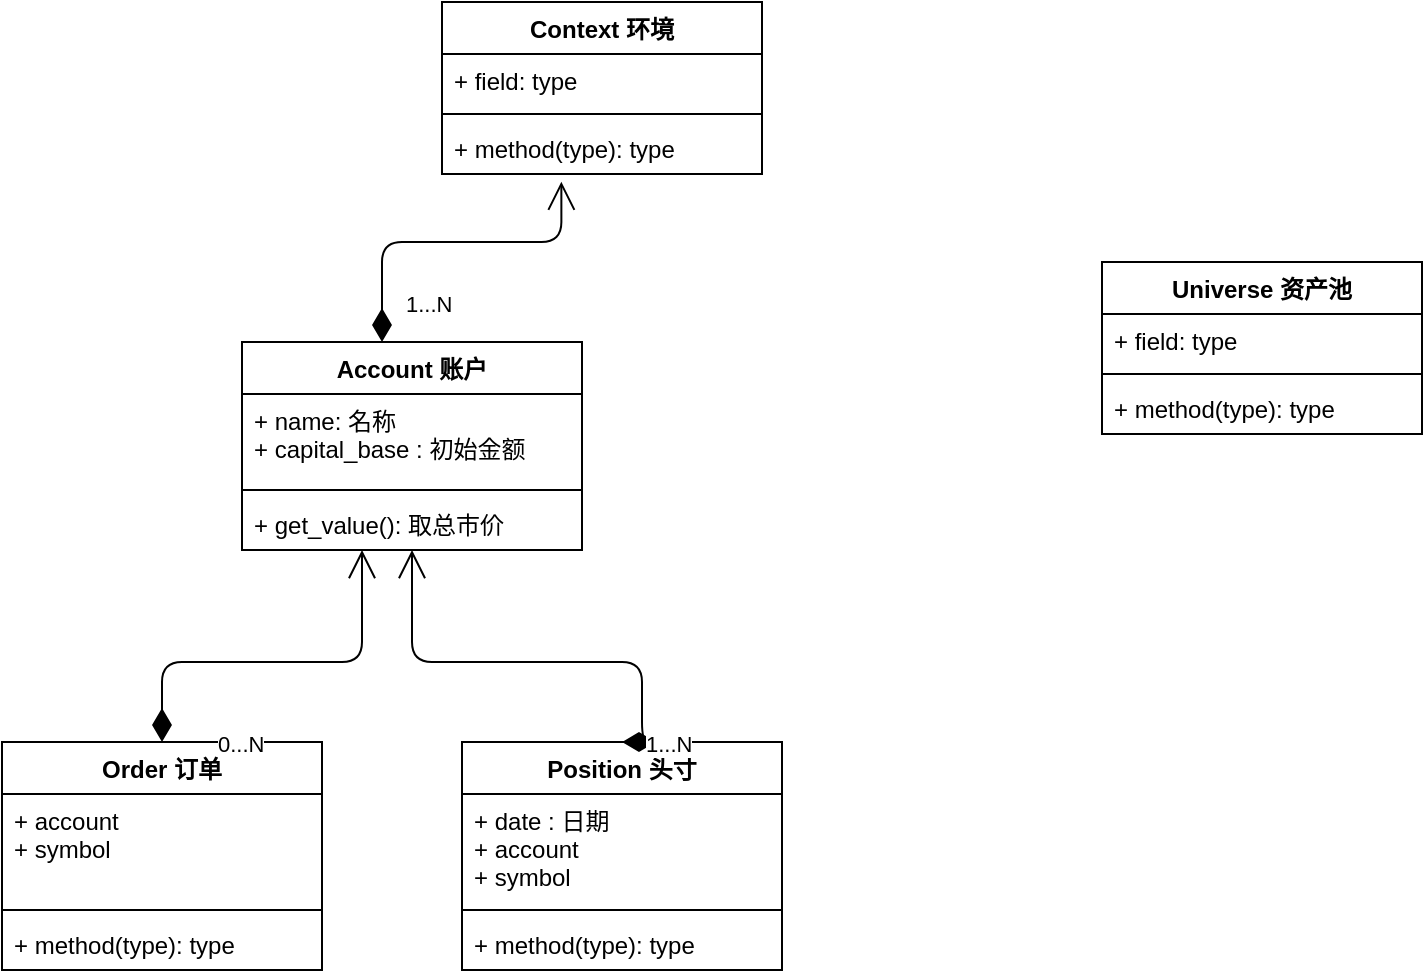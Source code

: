 <mxfile version="12.4.7" type="device"><diagram name="Page-1" id="9f46799a-70d6-7492-0946-bef42562c5a5"><mxGraphModel dx="865" dy="416" grid="1" gridSize="10" guides="1" tooltips="1" connect="1" arrows="1" fold="1" page="1" pageScale="1" pageWidth="1100" pageHeight="850" background="#ffffff" math="0" shadow="0"><root><mxCell id="0"/><mxCell id="1" parent="0"/><mxCell id="gcsscj6UPvebQ7glC8oR-1" value="Context 环境" style="swimlane;fontStyle=1;align=center;verticalAlign=top;childLayout=stackLayout;horizontal=1;startSize=26;horizontalStack=0;resizeParent=1;resizeParentMax=0;resizeLast=0;collapsible=1;marginBottom=0;" vertex="1" parent="1"><mxGeometry x="440" y="170" width="160" height="86" as="geometry"/></mxCell><mxCell id="gcsscj6UPvebQ7glC8oR-2" value="+ field: type" style="text;strokeColor=none;fillColor=none;align=left;verticalAlign=top;spacingLeft=4;spacingRight=4;overflow=hidden;rotatable=0;points=[[0,0.5],[1,0.5]];portConstraint=eastwest;" vertex="1" parent="gcsscj6UPvebQ7glC8oR-1"><mxGeometry y="26" width="160" height="26" as="geometry"/></mxCell><mxCell id="gcsscj6UPvebQ7glC8oR-3" value="" style="line;strokeWidth=1;fillColor=none;align=left;verticalAlign=middle;spacingTop=-1;spacingLeft=3;spacingRight=3;rotatable=0;labelPosition=right;points=[];portConstraint=eastwest;" vertex="1" parent="gcsscj6UPvebQ7glC8oR-1"><mxGeometry y="52" width="160" height="8" as="geometry"/></mxCell><mxCell id="gcsscj6UPvebQ7glC8oR-4" value="+ method(type): type" style="text;strokeColor=none;fillColor=none;align=left;verticalAlign=top;spacingLeft=4;spacingRight=4;overflow=hidden;rotatable=0;points=[[0,0.5],[1,0.5]];portConstraint=eastwest;" vertex="1" parent="gcsscj6UPvebQ7glC8oR-1"><mxGeometry y="60" width="160" height="26" as="geometry"/></mxCell><mxCell id="gcsscj6UPvebQ7glC8oR-5" value="Account 账户" style="swimlane;fontStyle=1;align=center;verticalAlign=top;childLayout=stackLayout;horizontal=1;startSize=26;horizontalStack=0;resizeParent=1;resizeParentMax=0;resizeLast=0;collapsible=1;marginBottom=0;" vertex="1" parent="1"><mxGeometry x="340" y="340" width="170" height="104" as="geometry"/></mxCell><mxCell id="gcsscj6UPvebQ7glC8oR-6" value="+ name: 名称&#10;+ capital_base : 初始金额" style="text;strokeColor=none;fillColor=none;align=left;verticalAlign=top;spacingLeft=4;spacingRight=4;overflow=hidden;rotatable=0;points=[[0,0.5],[1,0.5]];portConstraint=eastwest;" vertex="1" parent="gcsscj6UPvebQ7glC8oR-5"><mxGeometry y="26" width="170" height="44" as="geometry"/></mxCell><mxCell id="gcsscj6UPvebQ7glC8oR-7" value="" style="line;strokeWidth=1;fillColor=none;align=left;verticalAlign=middle;spacingTop=-1;spacingLeft=3;spacingRight=3;rotatable=0;labelPosition=right;points=[];portConstraint=eastwest;" vertex="1" parent="gcsscj6UPvebQ7glC8oR-5"><mxGeometry y="70" width="170" height="8" as="geometry"/></mxCell><mxCell id="gcsscj6UPvebQ7glC8oR-8" value="+ get_value(): 取总市价" style="text;strokeColor=none;fillColor=none;align=left;verticalAlign=top;spacingLeft=4;spacingRight=4;overflow=hidden;rotatable=0;points=[[0,0.5],[1,0.5]];portConstraint=eastwest;" vertex="1" parent="gcsscj6UPvebQ7glC8oR-5"><mxGeometry y="78" width="170" height="26" as="geometry"/></mxCell><mxCell id="gcsscj6UPvebQ7glC8oR-9" value="Universe 资产池" style="swimlane;fontStyle=1;align=center;verticalAlign=top;childLayout=stackLayout;horizontal=1;startSize=26;horizontalStack=0;resizeParent=1;resizeParentMax=0;resizeLast=0;collapsible=1;marginBottom=0;" vertex="1" parent="1"><mxGeometry x="770" y="300" width="160" height="86" as="geometry"/></mxCell><mxCell id="gcsscj6UPvebQ7glC8oR-10" value="+ field: type" style="text;strokeColor=none;fillColor=none;align=left;verticalAlign=top;spacingLeft=4;spacingRight=4;overflow=hidden;rotatable=0;points=[[0,0.5],[1,0.5]];portConstraint=eastwest;" vertex="1" parent="gcsscj6UPvebQ7glC8oR-9"><mxGeometry y="26" width="160" height="26" as="geometry"/></mxCell><mxCell id="gcsscj6UPvebQ7glC8oR-11" value="" style="line;strokeWidth=1;fillColor=none;align=left;verticalAlign=middle;spacingTop=-1;spacingLeft=3;spacingRight=3;rotatable=0;labelPosition=right;points=[];portConstraint=eastwest;" vertex="1" parent="gcsscj6UPvebQ7glC8oR-9"><mxGeometry y="52" width="160" height="8" as="geometry"/></mxCell><mxCell id="gcsscj6UPvebQ7glC8oR-12" value="+ method(type): type" style="text;strokeColor=none;fillColor=none;align=left;verticalAlign=top;spacingLeft=4;spacingRight=4;overflow=hidden;rotatable=0;points=[[0,0.5],[1,0.5]];portConstraint=eastwest;" vertex="1" parent="gcsscj6UPvebQ7glC8oR-9"><mxGeometry y="60" width="160" height="26" as="geometry"/></mxCell><mxCell id="gcsscj6UPvebQ7glC8oR-13" value="Order 订单" style="swimlane;fontStyle=1;align=center;verticalAlign=top;childLayout=stackLayout;horizontal=1;startSize=26;horizontalStack=0;resizeParent=1;resizeParentMax=0;resizeLast=0;collapsible=1;marginBottom=0;" vertex="1" parent="1"><mxGeometry x="220" y="540" width="160" height="114" as="geometry"/></mxCell><mxCell id="gcsscj6UPvebQ7glC8oR-14" value="+ account&#10;+ symbol" style="text;strokeColor=none;fillColor=none;align=left;verticalAlign=top;spacingLeft=4;spacingRight=4;overflow=hidden;rotatable=0;points=[[0,0.5],[1,0.5]];portConstraint=eastwest;" vertex="1" parent="gcsscj6UPvebQ7glC8oR-13"><mxGeometry y="26" width="160" height="54" as="geometry"/></mxCell><mxCell id="gcsscj6UPvebQ7glC8oR-15" value="" style="line;strokeWidth=1;fillColor=none;align=left;verticalAlign=middle;spacingTop=-1;spacingLeft=3;spacingRight=3;rotatable=0;labelPosition=right;points=[];portConstraint=eastwest;" vertex="1" parent="gcsscj6UPvebQ7glC8oR-13"><mxGeometry y="80" width="160" height="8" as="geometry"/></mxCell><mxCell id="gcsscj6UPvebQ7glC8oR-16" value="+ method(type): type" style="text;strokeColor=none;fillColor=none;align=left;verticalAlign=top;spacingLeft=4;spacingRight=4;overflow=hidden;rotatable=0;points=[[0,0.5],[1,0.5]];portConstraint=eastwest;" vertex="1" parent="gcsscj6UPvebQ7glC8oR-13"><mxGeometry y="88" width="160" height="26" as="geometry"/></mxCell><mxCell id="gcsscj6UPvebQ7glC8oR-17" value="Position 头寸" style="swimlane;fontStyle=1;align=center;verticalAlign=top;childLayout=stackLayout;horizontal=1;startSize=26;horizontalStack=0;resizeParent=1;resizeParentMax=0;resizeLast=0;collapsible=1;marginBottom=0;" vertex="1" parent="1"><mxGeometry x="450" y="540" width="160" height="114" as="geometry"/></mxCell><mxCell id="gcsscj6UPvebQ7glC8oR-18" value="+ date : 日期&#10;+ account&#10;+ symbol" style="text;strokeColor=none;fillColor=none;align=left;verticalAlign=top;spacingLeft=4;spacingRight=4;overflow=hidden;rotatable=0;points=[[0,0.5],[1,0.5]];portConstraint=eastwest;" vertex="1" parent="gcsscj6UPvebQ7glC8oR-17"><mxGeometry y="26" width="160" height="54" as="geometry"/></mxCell><mxCell id="gcsscj6UPvebQ7glC8oR-19" value="" style="line;strokeWidth=1;fillColor=none;align=left;verticalAlign=middle;spacingTop=-1;spacingLeft=3;spacingRight=3;rotatable=0;labelPosition=right;points=[];portConstraint=eastwest;" vertex="1" parent="gcsscj6UPvebQ7glC8oR-17"><mxGeometry y="80" width="160" height="8" as="geometry"/></mxCell><mxCell id="gcsscj6UPvebQ7glC8oR-20" value="+ method(type): type" style="text;strokeColor=none;fillColor=none;align=left;verticalAlign=top;spacingLeft=4;spacingRight=4;overflow=hidden;rotatable=0;points=[[0,0.5],[1,0.5]];portConstraint=eastwest;" vertex="1" parent="gcsscj6UPvebQ7glC8oR-17"><mxGeometry y="88" width="160" height="26" as="geometry"/></mxCell><mxCell id="gcsscj6UPvebQ7glC8oR-26" value="0...N" style="endArrow=open;html=1;endSize=12;startArrow=diamondThin;startSize=14;startFill=1;edgeStyle=orthogonalEdgeStyle;align=left;verticalAlign=bottom;exitX=0.5;exitY=0;exitDx=0;exitDy=0;" edge="1" parent="1" source="gcsscj6UPvebQ7glC8oR-13" target="gcsscj6UPvebQ7glC8oR-8"><mxGeometry x="-0.327" y="-50" relative="1" as="geometry"><mxPoint x="80" y="480" as="sourcePoint"/><mxPoint x="240" y="480" as="targetPoint"/><Array as="points"><mxPoint x="300" y="500"/><mxPoint x="400" y="500"/></Array><mxPoint as="offset"/></mxGeometry></mxCell><mxCell id="gcsscj6UPvebQ7glC8oR-28" value="1...N" style="endArrow=open;html=1;endSize=12;startArrow=diamondThin;startSize=14;startFill=1;edgeStyle=orthogonalEdgeStyle;align=left;verticalAlign=bottom;exitX=0.5;exitY=0;exitDx=0;exitDy=0;" edge="1" parent="1" source="gcsscj6UPvebQ7glC8oR-17" target="gcsscj6UPvebQ7glC8oR-8"><mxGeometry x="-0.916" y="-10" relative="1" as="geometry"><mxPoint x="309.862" y="550.138" as="sourcePoint"/><mxPoint x="425.724" y="457.724" as="targetPoint"/><Array as="points"><mxPoint x="540" y="540"/><mxPoint x="540" y="500"/><mxPoint x="425" y="500"/></Array><mxPoint as="offset"/></mxGeometry></mxCell><mxCell id="gcsscj6UPvebQ7glC8oR-30" value="1...N" style="endArrow=open;html=1;endSize=12;startArrow=diamondThin;startSize=14;startFill=1;edgeStyle=orthogonalEdgeStyle;align=left;verticalAlign=bottom;entryX=0.373;entryY=1.147;entryDx=0;entryDy=0;entryPerimeter=0;" edge="1" parent="1" target="gcsscj6UPvebQ7glC8oR-4"><mxGeometry x="-0.294" y="-40" relative="1" as="geometry"><mxPoint x="410" y="340" as="sourcePoint"/><mxPoint x="560" y="320" as="targetPoint"/><Array as="points"><mxPoint x="410" y="290"/><mxPoint x="500" y="290"/></Array><mxPoint as="offset"/></mxGeometry></mxCell></root></mxGraphModel></diagram></mxfile>